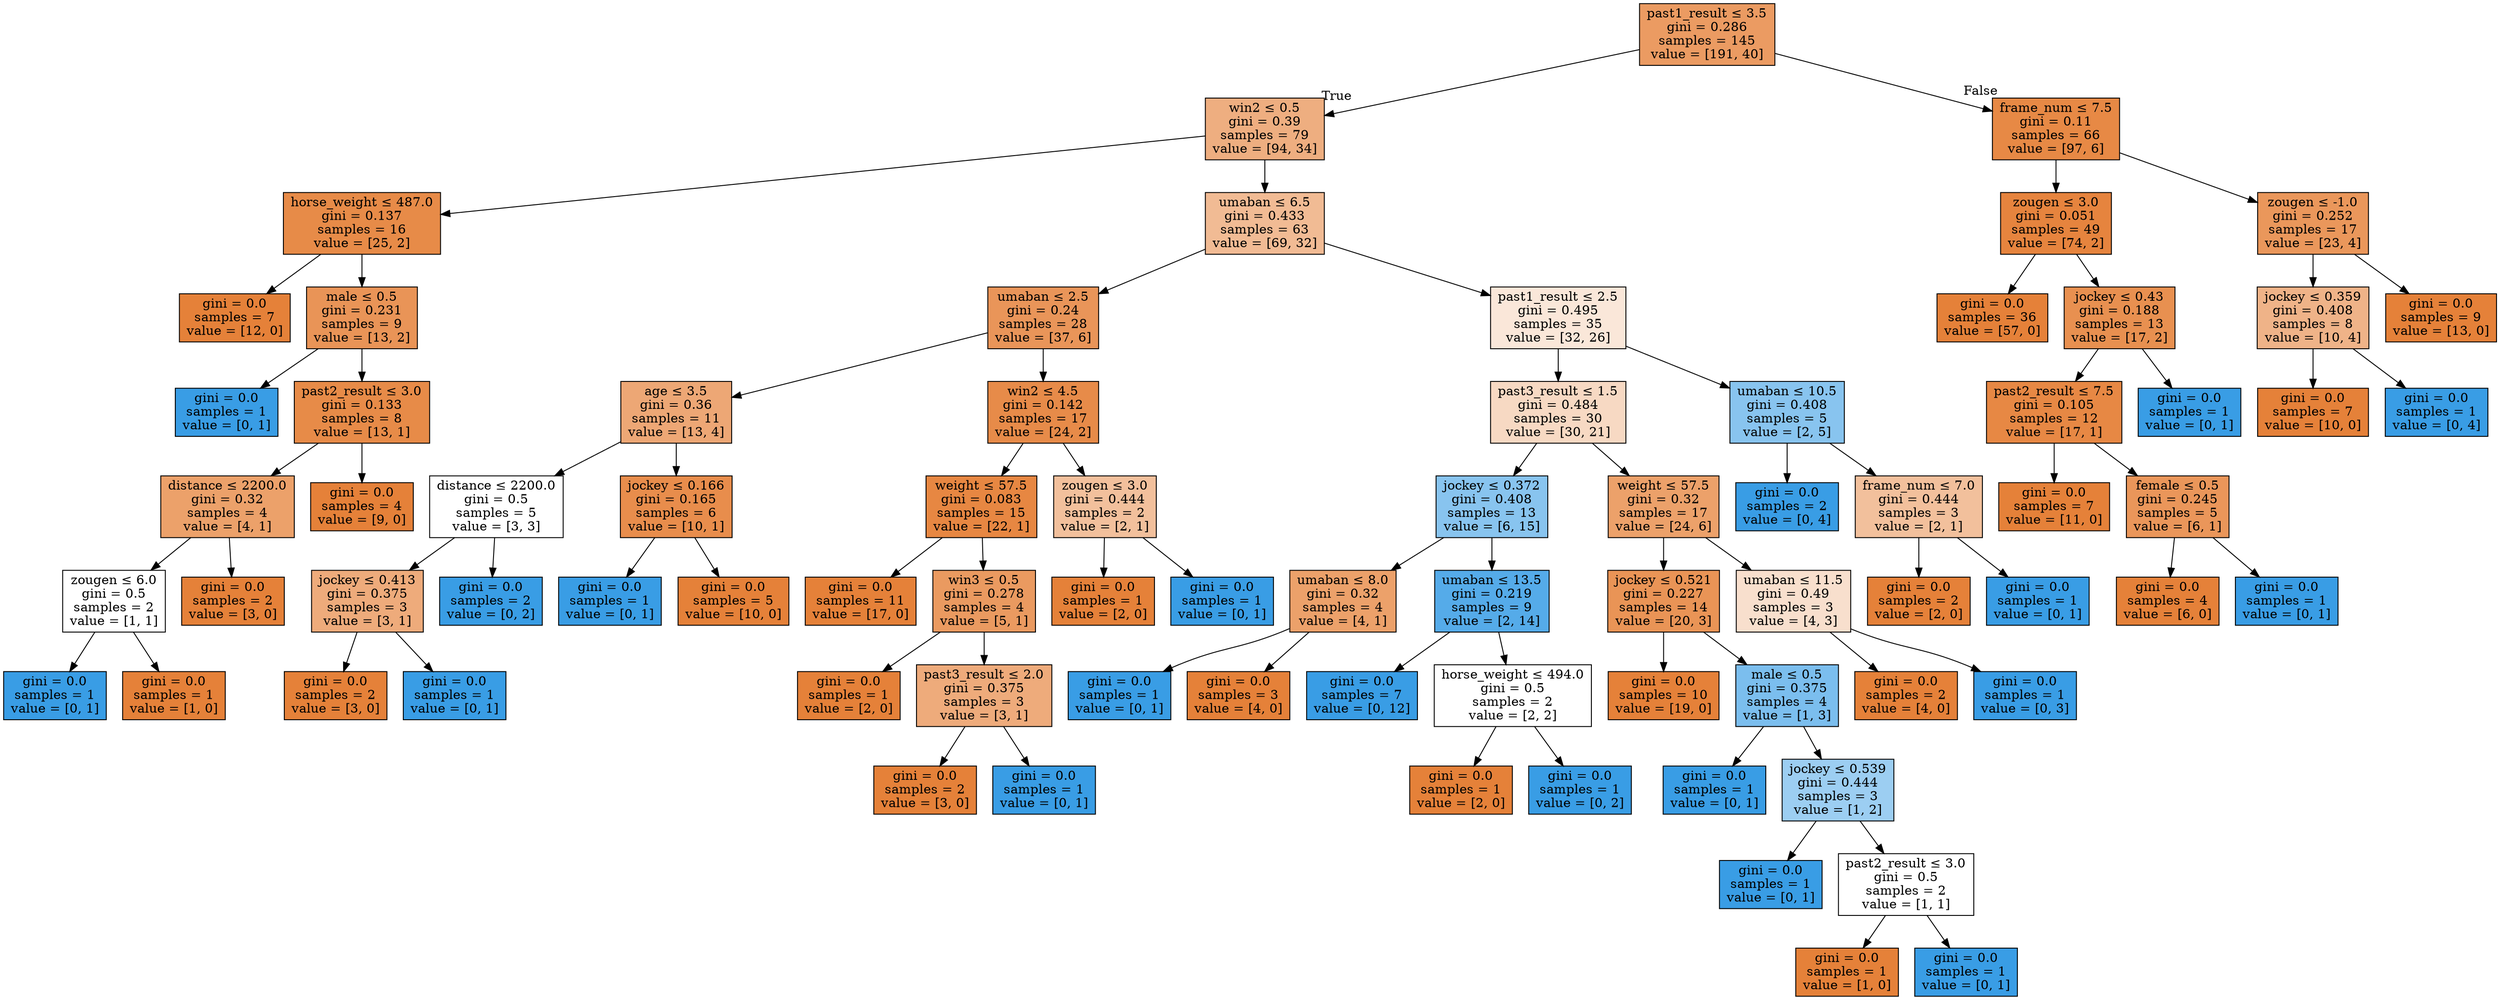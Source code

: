 digraph Tree {
node [shape=box, style="filled", color="black"] ;
0 [label=<past1_result &le; 3.5<br/>gini = 0.286<br/>samples = 145<br/>value = [191, 40]>, fillcolor="#e58139ca"] ;
1 [label=<win2 &le; 0.5<br/>gini = 0.39<br/>samples = 79<br/>value = [94, 34]>, fillcolor="#e58139a3"] ;
0 -> 1 [labeldistance=2.5, labelangle=45, headlabel="True"] ;
2 [label=<horse_weight &le; 487.0<br/>gini = 0.137<br/>samples = 16<br/>value = [25, 2]>, fillcolor="#e58139eb"] ;
1 -> 2 ;
3 [label=<gini = 0.0<br/>samples = 7<br/>value = [12, 0]>, fillcolor="#e58139ff"] ;
2 -> 3 ;
4 [label=<male &le; 0.5<br/>gini = 0.231<br/>samples = 9<br/>value = [13, 2]>, fillcolor="#e58139d8"] ;
2 -> 4 ;
5 [label=<gini = 0.0<br/>samples = 1<br/>value = [0, 1]>, fillcolor="#399de5ff"] ;
4 -> 5 ;
6 [label=<past2_result &le; 3.0<br/>gini = 0.133<br/>samples = 8<br/>value = [13, 1]>, fillcolor="#e58139eb"] ;
4 -> 6 ;
7 [label=<distance &le; 2200.0<br/>gini = 0.32<br/>samples = 4<br/>value = [4, 1]>, fillcolor="#e58139bf"] ;
6 -> 7 ;
8 [label=<zougen &le; 6.0<br/>gini = 0.5<br/>samples = 2<br/>value = [1, 1]>, fillcolor="#e5813900"] ;
7 -> 8 ;
9 [label=<gini = 0.0<br/>samples = 1<br/>value = [0, 1]>, fillcolor="#399de5ff"] ;
8 -> 9 ;
10 [label=<gini = 0.0<br/>samples = 1<br/>value = [1, 0]>, fillcolor="#e58139ff"] ;
8 -> 10 ;
11 [label=<gini = 0.0<br/>samples = 2<br/>value = [3, 0]>, fillcolor="#e58139ff"] ;
7 -> 11 ;
12 [label=<gini = 0.0<br/>samples = 4<br/>value = [9, 0]>, fillcolor="#e58139ff"] ;
6 -> 12 ;
13 [label=<umaban &le; 6.5<br/>gini = 0.433<br/>samples = 63<br/>value = [69, 32]>, fillcolor="#e5813989"] ;
1 -> 13 ;
14 [label=<umaban &le; 2.5<br/>gini = 0.24<br/>samples = 28<br/>value = [37, 6]>, fillcolor="#e58139d6"] ;
13 -> 14 ;
15 [label=<age &le; 3.5<br/>gini = 0.36<br/>samples = 11<br/>value = [13, 4]>, fillcolor="#e58139b1"] ;
14 -> 15 ;
16 [label=<distance &le; 2200.0<br/>gini = 0.5<br/>samples = 5<br/>value = [3, 3]>, fillcolor="#e5813900"] ;
15 -> 16 ;
17 [label=<jockey &le; 0.413<br/>gini = 0.375<br/>samples = 3<br/>value = [3, 1]>, fillcolor="#e58139aa"] ;
16 -> 17 ;
18 [label=<gini = 0.0<br/>samples = 2<br/>value = [3, 0]>, fillcolor="#e58139ff"] ;
17 -> 18 ;
19 [label=<gini = 0.0<br/>samples = 1<br/>value = [0, 1]>, fillcolor="#399de5ff"] ;
17 -> 19 ;
20 [label=<gini = 0.0<br/>samples = 2<br/>value = [0, 2]>, fillcolor="#399de5ff"] ;
16 -> 20 ;
21 [label=<jockey &le; 0.166<br/>gini = 0.165<br/>samples = 6<br/>value = [10, 1]>, fillcolor="#e58139e6"] ;
15 -> 21 ;
22 [label=<gini = 0.0<br/>samples = 1<br/>value = [0, 1]>, fillcolor="#399de5ff"] ;
21 -> 22 ;
23 [label=<gini = 0.0<br/>samples = 5<br/>value = [10, 0]>, fillcolor="#e58139ff"] ;
21 -> 23 ;
24 [label=<win2 &le; 4.5<br/>gini = 0.142<br/>samples = 17<br/>value = [24, 2]>, fillcolor="#e58139ea"] ;
14 -> 24 ;
25 [label=<weight &le; 57.5<br/>gini = 0.083<br/>samples = 15<br/>value = [22, 1]>, fillcolor="#e58139f3"] ;
24 -> 25 ;
26 [label=<gini = 0.0<br/>samples = 11<br/>value = [17, 0]>, fillcolor="#e58139ff"] ;
25 -> 26 ;
27 [label=<win3 &le; 0.5<br/>gini = 0.278<br/>samples = 4<br/>value = [5, 1]>, fillcolor="#e58139cc"] ;
25 -> 27 ;
28 [label=<gini = 0.0<br/>samples = 1<br/>value = [2, 0]>, fillcolor="#e58139ff"] ;
27 -> 28 ;
29 [label=<past3_result &le; 2.0<br/>gini = 0.375<br/>samples = 3<br/>value = [3, 1]>, fillcolor="#e58139aa"] ;
27 -> 29 ;
30 [label=<gini = 0.0<br/>samples = 2<br/>value = [3, 0]>, fillcolor="#e58139ff"] ;
29 -> 30 ;
31 [label=<gini = 0.0<br/>samples = 1<br/>value = [0, 1]>, fillcolor="#399de5ff"] ;
29 -> 31 ;
32 [label=<zougen &le; 3.0<br/>gini = 0.444<br/>samples = 2<br/>value = [2, 1]>, fillcolor="#e581397f"] ;
24 -> 32 ;
33 [label=<gini = 0.0<br/>samples = 1<br/>value = [2, 0]>, fillcolor="#e58139ff"] ;
32 -> 33 ;
34 [label=<gini = 0.0<br/>samples = 1<br/>value = [0, 1]>, fillcolor="#399de5ff"] ;
32 -> 34 ;
35 [label=<past1_result &le; 2.5<br/>gini = 0.495<br/>samples = 35<br/>value = [32, 26]>, fillcolor="#e5813930"] ;
13 -> 35 ;
36 [label=<past3_result &le; 1.5<br/>gini = 0.484<br/>samples = 30<br/>value = [30, 21]>, fillcolor="#e581394d"] ;
35 -> 36 ;
37 [label=<jockey &le; 0.372<br/>gini = 0.408<br/>samples = 13<br/>value = [6, 15]>, fillcolor="#399de599"] ;
36 -> 37 ;
38 [label=<umaban &le; 8.0<br/>gini = 0.32<br/>samples = 4<br/>value = [4, 1]>, fillcolor="#e58139bf"] ;
37 -> 38 ;
39 [label=<gini = 0.0<br/>samples = 1<br/>value = [0, 1]>, fillcolor="#399de5ff"] ;
38 -> 39 ;
40 [label=<gini = 0.0<br/>samples = 3<br/>value = [4, 0]>, fillcolor="#e58139ff"] ;
38 -> 40 ;
41 [label=<umaban &le; 13.5<br/>gini = 0.219<br/>samples = 9<br/>value = [2, 14]>, fillcolor="#399de5db"] ;
37 -> 41 ;
42 [label=<gini = 0.0<br/>samples = 7<br/>value = [0, 12]>, fillcolor="#399de5ff"] ;
41 -> 42 ;
43 [label=<horse_weight &le; 494.0<br/>gini = 0.5<br/>samples = 2<br/>value = [2, 2]>, fillcolor="#e5813900"] ;
41 -> 43 ;
44 [label=<gini = 0.0<br/>samples = 1<br/>value = [2, 0]>, fillcolor="#e58139ff"] ;
43 -> 44 ;
45 [label=<gini = 0.0<br/>samples = 1<br/>value = [0, 2]>, fillcolor="#399de5ff"] ;
43 -> 45 ;
46 [label=<weight &le; 57.5<br/>gini = 0.32<br/>samples = 17<br/>value = [24, 6]>, fillcolor="#e58139bf"] ;
36 -> 46 ;
47 [label=<jockey &le; 0.521<br/>gini = 0.227<br/>samples = 14<br/>value = [20, 3]>, fillcolor="#e58139d9"] ;
46 -> 47 ;
48 [label=<gini = 0.0<br/>samples = 10<br/>value = [19, 0]>, fillcolor="#e58139ff"] ;
47 -> 48 ;
49 [label=<male &le; 0.5<br/>gini = 0.375<br/>samples = 4<br/>value = [1, 3]>, fillcolor="#399de5aa"] ;
47 -> 49 ;
50 [label=<gini = 0.0<br/>samples = 1<br/>value = [0, 1]>, fillcolor="#399de5ff"] ;
49 -> 50 ;
51 [label=<jockey &le; 0.539<br/>gini = 0.444<br/>samples = 3<br/>value = [1, 2]>, fillcolor="#399de57f"] ;
49 -> 51 ;
52 [label=<gini = 0.0<br/>samples = 1<br/>value = [0, 1]>, fillcolor="#399de5ff"] ;
51 -> 52 ;
53 [label=<past2_result &le; 3.0<br/>gini = 0.5<br/>samples = 2<br/>value = [1, 1]>, fillcolor="#e5813900"] ;
51 -> 53 ;
54 [label=<gini = 0.0<br/>samples = 1<br/>value = [1, 0]>, fillcolor="#e58139ff"] ;
53 -> 54 ;
55 [label=<gini = 0.0<br/>samples = 1<br/>value = [0, 1]>, fillcolor="#399de5ff"] ;
53 -> 55 ;
56 [label=<umaban &le; 11.5<br/>gini = 0.49<br/>samples = 3<br/>value = [4, 3]>, fillcolor="#e5813940"] ;
46 -> 56 ;
57 [label=<gini = 0.0<br/>samples = 2<br/>value = [4, 0]>, fillcolor="#e58139ff"] ;
56 -> 57 ;
58 [label=<gini = 0.0<br/>samples = 1<br/>value = [0, 3]>, fillcolor="#399de5ff"] ;
56 -> 58 ;
59 [label=<umaban &le; 10.5<br/>gini = 0.408<br/>samples = 5<br/>value = [2, 5]>, fillcolor="#399de599"] ;
35 -> 59 ;
60 [label=<gini = 0.0<br/>samples = 2<br/>value = [0, 4]>, fillcolor="#399de5ff"] ;
59 -> 60 ;
61 [label=<frame_num &le; 7.0<br/>gini = 0.444<br/>samples = 3<br/>value = [2, 1]>, fillcolor="#e581397f"] ;
59 -> 61 ;
62 [label=<gini = 0.0<br/>samples = 2<br/>value = [2, 0]>, fillcolor="#e58139ff"] ;
61 -> 62 ;
63 [label=<gini = 0.0<br/>samples = 1<br/>value = [0, 1]>, fillcolor="#399de5ff"] ;
61 -> 63 ;
64 [label=<frame_num &le; 7.5<br/>gini = 0.11<br/>samples = 66<br/>value = [97, 6]>, fillcolor="#e58139ef"] ;
0 -> 64 [labeldistance=2.5, labelangle=-45, headlabel="False"] ;
65 [label=<zougen &le; 3.0<br/>gini = 0.051<br/>samples = 49<br/>value = [74, 2]>, fillcolor="#e58139f8"] ;
64 -> 65 ;
66 [label=<gini = 0.0<br/>samples = 36<br/>value = [57, 0]>, fillcolor="#e58139ff"] ;
65 -> 66 ;
67 [label=<jockey &le; 0.43<br/>gini = 0.188<br/>samples = 13<br/>value = [17, 2]>, fillcolor="#e58139e1"] ;
65 -> 67 ;
68 [label=<past2_result &le; 7.5<br/>gini = 0.105<br/>samples = 12<br/>value = [17, 1]>, fillcolor="#e58139f0"] ;
67 -> 68 ;
69 [label=<gini = 0.0<br/>samples = 7<br/>value = [11, 0]>, fillcolor="#e58139ff"] ;
68 -> 69 ;
70 [label=<female &le; 0.5<br/>gini = 0.245<br/>samples = 5<br/>value = [6, 1]>, fillcolor="#e58139d4"] ;
68 -> 70 ;
71 [label=<gini = 0.0<br/>samples = 4<br/>value = [6, 0]>, fillcolor="#e58139ff"] ;
70 -> 71 ;
72 [label=<gini = 0.0<br/>samples = 1<br/>value = [0, 1]>, fillcolor="#399de5ff"] ;
70 -> 72 ;
73 [label=<gini = 0.0<br/>samples = 1<br/>value = [0, 1]>, fillcolor="#399de5ff"] ;
67 -> 73 ;
74 [label=<zougen &le; -1.0<br/>gini = 0.252<br/>samples = 17<br/>value = [23, 4]>, fillcolor="#e58139d3"] ;
64 -> 74 ;
75 [label=<jockey &le; 0.359<br/>gini = 0.408<br/>samples = 8<br/>value = [10, 4]>, fillcolor="#e5813999"] ;
74 -> 75 ;
76 [label=<gini = 0.0<br/>samples = 7<br/>value = [10, 0]>, fillcolor="#e58139ff"] ;
75 -> 76 ;
77 [label=<gini = 0.0<br/>samples = 1<br/>value = [0, 4]>, fillcolor="#399de5ff"] ;
75 -> 77 ;
78 [label=<gini = 0.0<br/>samples = 9<br/>value = [13, 0]>, fillcolor="#e58139ff"] ;
74 -> 78 ;
}
